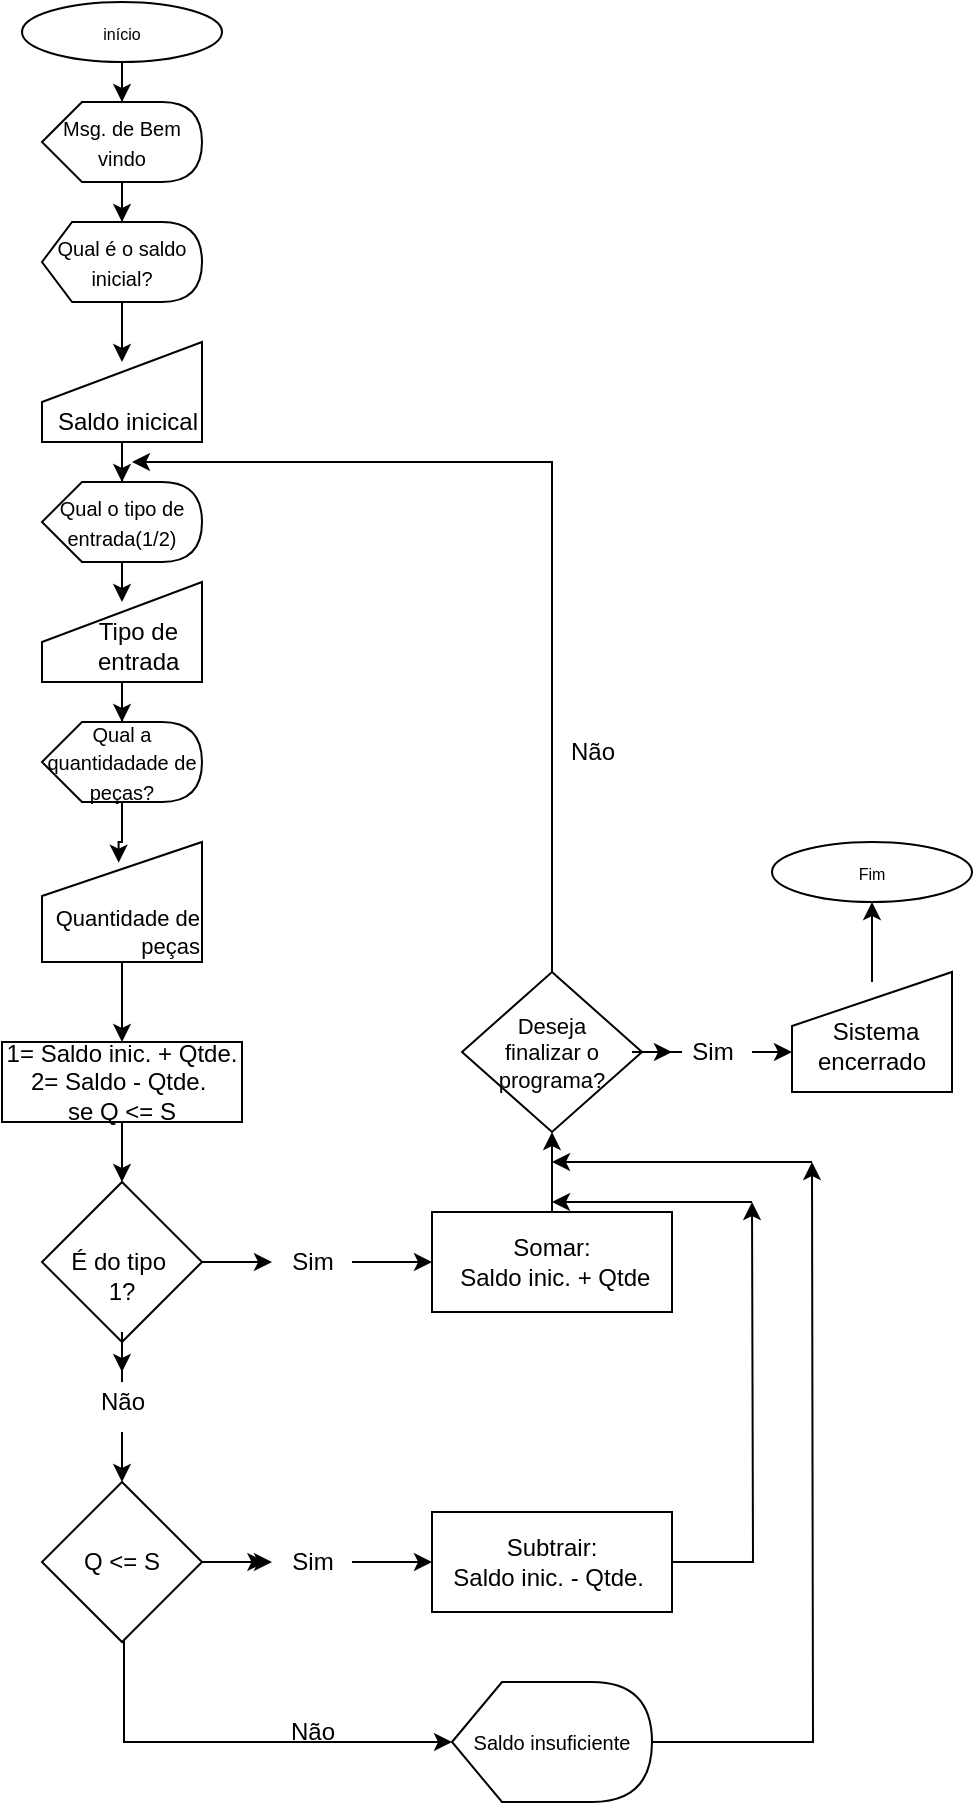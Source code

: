 <mxfile version="21.3.7" type="github">
  <diagram name="Página-1" id="8sU856wzDOoHlOzBl7r8">
    <mxGraphModel dx="794" dy="462" grid="1" gridSize="10" guides="1" tooltips="1" connect="1" arrows="1" fold="1" page="1" pageScale="1" pageWidth="827" pageHeight="1169" math="0" shadow="0">
      <root>
        <mxCell id="0" />
        <mxCell id="1" parent="0" />
        <mxCell id="6tNqzMyHVBPdgjF7WHmt-51" value="" style="edgeStyle=orthogonalEdgeStyle;rounded=0;orthogonalLoop=1;jettySize=auto;html=1;" parent="1" source="6tNqzMyHVBPdgjF7WHmt-1" target="6tNqzMyHVBPdgjF7WHmt-50" edge="1">
          <mxGeometry relative="1" as="geometry" />
        </mxCell>
        <mxCell id="6tNqzMyHVBPdgjF7WHmt-1" value="&lt;font style=&quot;font-size: 8px;&quot;&gt;início&lt;/font&gt;" style="ellipse;whiteSpace=wrap;html=1;" parent="1" vertex="1">
          <mxGeometry x="315" y="20" width="100" height="30" as="geometry" />
        </mxCell>
        <mxCell id="6tNqzMyHVBPdgjF7WHmt-55" value="" style="edgeStyle=orthogonalEdgeStyle;rounded=0;orthogonalLoop=1;jettySize=auto;html=1;" parent="1" source="6tNqzMyHVBPdgjF7WHmt-50" target="6tNqzMyHVBPdgjF7WHmt-54" edge="1">
          <mxGeometry relative="1" as="geometry" />
        </mxCell>
        <mxCell id="6tNqzMyHVBPdgjF7WHmt-50" value="&lt;font style=&quot;font-size: 10px;&quot;&gt;Msg. de Bem vindo&lt;/font&gt;" style="shape=display;whiteSpace=wrap;html=1;align=center;" parent="1" vertex="1">
          <mxGeometry x="325" y="70" width="80" height="40" as="geometry" />
        </mxCell>
        <mxCell id="6tNqzMyHVBPdgjF7WHmt-59" value="" style="edgeStyle=orthogonalEdgeStyle;rounded=0;orthogonalLoop=1;jettySize=auto;html=1;" parent="1" source="6tNqzMyHVBPdgjF7WHmt-52" target="6tNqzMyHVBPdgjF7WHmt-58" edge="1">
          <mxGeometry relative="1" as="geometry" />
        </mxCell>
        <mxCell id="6tNqzMyHVBPdgjF7WHmt-52" value="&lt;div style=&quot;&quot;&gt;&lt;span style=&quot;background-color: initial;&quot;&gt;&lt;br&gt;&lt;/span&gt;&lt;/div&gt;&lt;div style=&quot;&quot;&gt;&lt;span style=&quot;background-color: initial;&quot;&gt;&lt;br&gt;&lt;/span&gt;&lt;/div&gt;&lt;div style=&quot;&quot;&gt;&lt;span style=&quot;background-color: initial;&quot;&gt;Saldo inicical&lt;/span&gt;&lt;br&gt;&lt;/div&gt;" style="shape=manualInput;whiteSpace=wrap;html=1;align=right;" parent="1" vertex="1">
          <mxGeometry x="325" y="190" width="80" height="50" as="geometry" />
        </mxCell>
        <mxCell id="6tNqzMyHVBPdgjF7WHmt-69" value="" style="edgeStyle=orthogonalEdgeStyle;rounded=0;orthogonalLoop=1;jettySize=auto;html=1;" parent="1" source="6tNqzMyHVBPdgjF7WHmt-53" target="6tNqzMyHVBPdgjF7WHmt-68" edge="1">
          <mxGeometry relative="1" as="geometry" />
        </mxCell>
        <mxCell id="6tNqzMyHVBPdgjF7WHmt-53" value="1= Saldo inic. + Qtde.&lt;br&gt;2= Saldo - Qtde.&amp;nbsp;&lt;br&gt;se Q &amp;lt;= S" style="rounded=0;whiteSpace=wrap;html=1;" parent="1" vertex="1">
          <mxGeometry x="305" y="540" width="120" height="40" as="geometry" />
        </mxCell>
        <mxCell id="6tNqzMyHVBPdgjF7WHmt-57" value="" style="edgeStyle=orthogonalEdgeStyle;rounded=0;orthogonalLoop=1;jettySize=auto;html=1;" parent="1" source="6tNqzMyHVBPdgjF7WHmt-54" edge="1">
          <mxGeometry relative="1" as="geometry">
            <mxPoint x="365" y="200" as="targetPoint" />
          </mxGeometry>
        </mxCell>
        <mxCell id="6tNqzMyHVBPdgjF7WHmt-54" value="&lt;font style=&quot;font-size: 10px;&quot;&gt;Qual é o saldo inicial?&lt;/font&gt;" style="shape=display;whiteSpace=wrap;html=1;align=center;size=0.188;" parent="1" vertex="1">
          <mxGeometry x="325" y="130" width="80" height="40" as="geometry" />
        </mxCell>
        <mxCell id="6tNqzMyHVBPdgjF7WHmt-61" value="" style="edgeStyle=orthogonalEdgeStyle;rounded=0;orthogonalLoop=1;jettySize=auto;html=1;" parent="1" source="6tNqzMyHVBPdgjF7WHmt-58" edge="1">
          <mxGeometry relative="1" as="geometry">
            <mxPoint x="365" y="320" as="targetPoint" />
            <Array as="points">
              <mxPoint x="365" y="320" />
              <mxPoint x="365" y="320" />
            </Array>
          </mxGeometry>
        </mxCell>
        <mxCell id="6tNqzMyHVBPdgjF7WHmt-58" value="&lt;font style=&quot;font-size: 10px;&quot;&gt;Qual o tipo de entrada(1/2)&lt;/font&gt;" style="shape=display;whiteSpace=wrap;html=1;align=center;" parent="1" vertex="1">
          <mxGeometry x="325" y="260" width="80" height="40" as="geometry" />
        </mxCell>
        <mxCell id="6tNqzMyHVBPdgjF7WHmt-63" value="" style="edgeStyle=orthogonalEdgeStyle;rounded=0;orthogonalLoop=1;jettySize=auto;html=1;" parent="1" source="6tNqzMyHVBPdgjF7WHmt-60" target="6tNqzMyHVBPdgjF7WHmt-62" edge="1">
          <mxGeometry relative="1" as="geometry" />
        </mxCell>
        <mxCell id="6tNqzMyHVBPdgjF7WHmt-60" value="&lt;div style=&quot;&quot;&gt;&lt;br&gt;&lt;/div&gt;&lt;div style=&quot;&quot;&gt;&lt;span style=&quot;background-color: initial;&quot;&gt;&amp;nbsp; &amp;nbsp; &amp;nbsp; &amp;nbsp; Tipo de&amp;nbsp; &amp;nbsp; &amp;nbsp; &amp;nbsp; &amp;nbsp;entrada&lt;/span&gt;&lt;br&gt;&lt;/div&gt;" style="shape=manualInput;whiteSpace=wrap;html=1;align=center;" parent="1" vertex="1">
          <mxGeometry x="325" y="310" width="80" height="50" as="geometry" />
        </mxCell>
        <mxCell id="6tNqzMyHVBPdgjF7WHmt-66" value="" style="edgeStyle=orthogonalEdgeStyle;rounded=0;orthogonalLoop=1;jettySize=auto;html=1;entryX=0.479;entryY=0.172;entryDx=0;entryDy=0;entryPerimeter=0;" parent="1" source="6tNqzMyHVBPdgjF7WHmt-62" target="6tNqzMyHVBPdgjF7WHmt-64" edge="1">
          <mxGeometry relative="1" as="geometry">
            <Array as="points">
              <mxPoint x="365" y="440" />
            </Array>
          </mxGeometry>
        </mxCell>
        <mxCell id="6tNqzMyHVBPdgjF7WHmt-62" value="&lt;font style=&quot;font-size: 10px;&quot;&gt;Qual a quantidadade de peças?&lt;/font&gt;" style="shape=display;whiteSpace=wrap;html=1;align=center;" parent="1" vertex="1">
          <mxGeometry x="325" y="380" width="80" height="40" as="geometry" />
        </mxCell>
        <mxCell id="6tNqzMyHVBPdgjF7WHmt-67" value="" style="edgeStyle=orthogonalEdgeStyle;rounded=0;orthogonalLoop=1;jettySize=auto;html=1;" parent="1" source="6tNqzMyHVBPdgjF7WHmt-64" target="6tNqzMyHVBPdgjF7WHmt-53" edge="1">
          <mxGeometry relative="1" as="geometry" />
        </mxCell>
        <mxCell id="6tNqzMyHVBPdgjF7WHmt-64" value="&lt;div style=&quot;text-align: right;&quot;&gt;&lt;br&gt;&lt;/div&gt;&lt;div style=&quot;text-align: right;&quot;&gt;&lt;span style=&quot;background-color: initial;&quot;&gt;&lt;font style=&quot;font-size: 11px;&quot;&gt;&lt;br&gt;&lt;/font&gt;&lt;/span&gt;&lt;/div&gt;&lt;div style=&quot;text-align: right;&quot;&gt;&lt;span style=&quot;background-color: initial;&quot;&gt;&lt;font style=&quot;font-size: 11px;&quot;&gt;Quantidade de peças&lt;/font&gt;&lt;/span&gt;&lt;br&gt;&lt;/div&gt;" style="shape=manualInput;whiteSpace=wrap;html=1;align=center;size=27;" parent="1" vertex="1">
          <mxGeometry x="325" y="440" width="80" height="60" as="geometry" />
        </mxCell>
        <mxCell id="6tNqzMyHVBPdgjF7WHmt-71" value="" style="edgeStyle=orthogonalEdgeStyle;rounded=0;orthogonalLoop=1;jettySize=auto;html=1;" parent="1" source="6tNqzMyHVBPdgjF7WHmt-93" target="6tNqzMyHVBPdgjF7WHmt-70" edge="1">
          <mxGeometry relative="1" as="geometry" />
        </mxCell>
        <mxCell id="6tNqzMyHVBPdgjF7WHmt-73" value="" style="edgeStyle=orthogonalEdgeStyle;rounded=0;orthogonalLoop=1;jettySize=auto;html=1;" parent="1" source="6tNqzMyHVBPdgjF7WHmt-92" target="6tNqzMyHVBPdgjF7WHmt-72" edge="1">
          <mxGeometry relative="1" as="geometry" />
        </mxCell>
        <mxCell id="6tNqzMyHVBPdgjF7WHmt-68" value="&lt;br&gt;É do tipo&amp;nbsp;&lt;br&gt;1?" style="rhombus;whiteSpace=wrap;html=1;rounded=0;" parent="1" vertex="1">
          <mxGeometry x="325" y="610" width="80" height="80" as="geometry" />
        </mxCell>
        <mxCell id="6tNqzMyHVBPdgjF7WHmt-75" value="" style="edgeStyle=orthogonalEdgeStyle;rounded=0;orthogonalLoop=1;jettySize=auto;html=1;" parent="1" source="6tNqzMyHVBPdgjF7WHmt-94" target="6tNqzMyHVBPdgjF7WHmt-74" edge="1">
          <mxGeometry relative="1" as="geometry" />
        </mxCell>
        <mxCell id="6tNqzMyHVBPdgjF7WHmt-78" style="edgeStyle=orthogonalEdgeStyle;rounded=0;orthogonalLoop=1;jettySize=auto;html=1;exitX=0.5;exitY=1;exitDx=0;exitDy=0;" parent="1" source="6tNqzMyHVBPdgjF7WHmt-70" target="6tNqzMyHVBPdgjF7WHmt-77" edge="1">
          <mxGeometry relative="1" as="geometry">
            <mxPoint x="365" y="880" as="targetPoint" />
            <Array as="points">
              <mxPoint x="366" y="840" />
              <mxPoint x="366" y="890" />
            </Array>
          </mxGeometry>
        </mxCell>
        <mxCell id="6tNqzMyHVBPdgjF7WHmt-70" value="Q &amp;lt;= S" style="rhombus;whiteSpace=wrap;html=1;rounded=0;" parent="1" vertex="1">
          <mxGeometry x="325" y="760" width="80" height="80" as="geometry" />
        </mxCell>
        <mxCell id="6tNqzMyHVBPdgjF7WHmt-80" value="" style="edgeStyle=orthogonalEdgeStyle;rounded=0;orthogonalLoop=1;jettySize=auto;html=1;" parent="1" source="6tNqzMyHVBPdgjF7WHmt-72" target="6tNqzMyHVBPdgjF7WHmt-79" edge="1">
          <mxGeometry relative="1" as="geometry" />
        </mxCell>
        <mxCell id="6tNqzMyHVBPdgjF7WHmt-72" value="Somar:&lt;br&gt;&amp;nbsp;Saldo inic. + Qtde" style="whiteSpace=wrap;html=1;rounded=0;" parent="1" vertex="1">
          <mxGeometry x="520" y="625" width="120" height="50" as="geometry" />
        </mxCell>
        <mxCell id="6tNqzMyHVBPdgjF7WHmt-83" style="edgeStyle=orthogonalEdgeStyle;rounded=0;orthogonalLoop=1;jettySize=auto;html=1;" parent="1" source="6tNqzMyHVBPdgjF7WHmt-74" edge="1">
          <mxGeometry relative="1" as="geometry">
            <mxPoint x="680" y="620" as="targetPoint" />
          </mxGeometry>
        </mxCell>
        <mxCell id="6tNqzMyHVBPdgjF7WHmt-74" value="Subtrair:&lt;br&gt;Saldo inic. - Qtde.&amp;nbsp;" style="rounded=0;whiteSpace=wrap;html=1;" parent="1" vertex="1">
          <mxGeometry x="520" y="775" width="120" height="50" as="geometry" />
        </mxCell>
        <mxCell id="6tNqzMyHVBPdgjF7WHmt-76" style="edgeStyle=orthogonalEdgeStyle;rounded=0;orthogonalLoop=1;jettySize=auto;html=1;exitX=0.5;exitY=1;exitDx=0;exitDy=0;" parent="1" source="6tNqzMyHVBPdgjF7WHmt-72" target="6tNqzMyHVBPdgjF7WHmt-72" edge="1">
          <mxGeometry relative="1" as="geometry" />
        </mxCell>
        <mxCell id="6tNqzMyHVBPdgjF7WHmt-84" style="edgeStyle=orthogonalEdgeStyle;rounded=0;orthogonalLoop=1;jettySize=auto;html=1;" parent="1" source="6tNqzMyHVBPdgjF7WHmt-77" edge="1">
          <mxGeometry relative="1" as="geometry">
            <mxPoint x="710" y="600" as="targetPoint" />
          </mxGeometry>
        </mxCell>
        <mxCell id="6tNqzMyHVBPdgjF7WHmt-77" value="&lt;font style=&quot;font-size: 10px;&quot;&gt;Saldo insuficiente&lt;/font&gt;" style="shape=display;whiteSpace=wrap;html=1;align=center;" parent="1" vertex="1">
          <mxGeometry x="530" y="860" width="100" height="60" as="geometry" />
        </mxCell>
        <mxCell id="6tNqzMyHVBPdgjF7WHmt-88" style="edgeStyle=orthogonalEdgeStyle;rounded=0;orthogonalLoop=1;jettySize=auto;html=1;" parent="1" source="6tNqzMyHVBPdgjF7WHmt-79" edge="1">
          <mxGeometry relative="1" as="geometry">
            <mxPoint x="370" y="250" as="targetPoint" />
            <Array as="points">
              <mxPoint x="580" y="250" />
            </Array>
          </mxGeometry>
        </mxCell>
        <mxCell id="6tNqzMyHVBPdgjF7WHmt-89" value="" style="edgeStyle=orthogonalEdgeStyle;rounded=0;orthogonalLoop=1;jettySize=auto;html=1;" parent="1" source="6tNqzMyHVBPdgjF7WHmt-100" target="6tNqzMyHVBPdgjF7WHmt-82" edge="1">
          <mxGeometry relative="1" as="geometry">
            <Array as="points">
              <mxPoint x="670" y="545" />
              <mxPoint x="670" y="545" />
            </Array>
          </mxGeometry>
        </mxCell>
        <mxCell id="6tNqzMyHVBPdgjF7WHmt-79" value="&lt;font style=&quot;font-size: 11px;&quot;&gt;Deseja&lt;br&gt;&lt;div style=&quot;&quot;&gt;&lt;span style=&quot;background-color: initial;&quot;&gt;finalizar o&lt;/span&gt;&lt;/div&gt;programa?&lt;/font&gt;" style="rhombus;whiteSpace=wrap;html=1;rounded=0;align=center;" parent="1" vertex="1">
          <mxGeometry x="535" y="505" width="90" height="80" as="geometry" />
        </mxCell>
        <mxCell id="6tNqzMyHVBPdgjF7WHmt-91" value="" style="edgeStyle=orthogonalEdgeStyle;rounded=0;orthogonalLoop=1;jettySize=auto;html=1;" parent="1" target="6tNqzMyHVBPdgjF7WHmt-90" edge="1">
          <mxGeometry relative="1" as="geometry">
            <mxPoint x="740" y="510" as="sourcePoint" />
            <Array as="points">
              <mxPoint x="740" y="510" />
            </Array>
          </mxGeometry>
        </mxCell>
        <mxCell id="6tNqzMyHVBPdgjF7WHmt-82" value="&lt;div style=&quot;text-align: right;&quot;&gt;&lt;br&gt;&lt;/div&gt;&lt;div style=&quot;text-align: right;&quot;&gt;Sistema&amp;nbsp;&lt;/div&gt;&lt;div style=&quot;text-align: right;&quot;&gt;encerrado&lt;/div&gt;" style="shape=manualInput;whiteSpace=wrap;html=1;align=center;size=27;" parent="1" vertex="1">
          <mxGeometry x="700" y="505" width="80" height="60" as="geometry" />
        </mxCell>
        <mxCell id="6tNqzMyHVBPdgjF7WHmt-85" value="" style="endArrow=classic;html=1;rounded=0;" parent="1" edge="1">
          <mxGeometry width="50" height="50" relative="1" as="geometry">
            <mxPoint x="680" y="620" as="sourcePoint" />
            <mxPoint x="580" y="620" as="targetPoint" />
            <Array as="points" />
          </mxGeometry>
        </mxCell>
        <mxCell id="6tNqzMyHVBPdgjF7WHmt-86" value="" style="endArrow=classic;html=1;rounded=0;" parent="1" edge="1">
          <mxGeometry width="50" height="50" relative="1" as="geometry">
            <mxPoint x="710" y="600" as="sourcePoint" />
            <mxPoint x="580" y="600" as="targetPoint" />
          </mxGeometry>
        </mxCell>
        <mxCell id="6tNqzMyHVBPdgjF7WHmt-90" value="&lt;font style=&quot;font-size: 8px;&quot;&gt;Fim&lt;/font&gt;" style="ellipse;whiteSpace=wrap;html=1;" parent="1" vertex="1">
          <mxGeometry x="690" y="440" width="100" height="30" as="geometry" />
        </mxCell>
        <mxCell id="6tNqzMyHVBPdgjF7WHmt-95" value="" style="edgeStyle=orthogonalEdgeStyle;rounded=0;orthogonalLoop=1;jettySize=auto;html=1;" parent="1" source="6tNqzMyHVBPdgjF7WHmt-70" target="6tNqzMyHVBPdgjF7WHmt-94" edge="1">
          <mxGeometry relative="1" as="geometry">
            <mxPoint x="405" y="760" as="sourcePoint" />
            <mxPoint x="520" y="760" as="targetPoint" />
            <Array as="points">
              <mxPoint x="440" y="800" />
              <mxPoint x="440" y="800" />
            </Array>
          </mxGeometry>
        </mxCell>
        <mxCell id="6tNqzMyHVBPdgjF7WHmt-94" value="Sim" style="text;html=1;align=center;verticalAlign=middle;resizable=0;points=[];autosize=1;strokeColor=none;fillColor=none;" parent="1" vertex="1">
          <mxGeometry x="440" y="785" width="40" height="30" as="geometry" />
        </mxCell>
        <mxCell id="6tNqzMyHVBPdgjF7WHmt-96" value="" style="edgeStyle=orthogonalEdgeStyle;rounded=0;orthogonalLoop=1;jettySize=auto;html=1;" parent="1" source="6tNqzMyHVBPdgjF7WHmt-68" target="6tNqzMyHVBPdgjF7WHmt-92" edge="1">
          <mxGeometry relative="1" as="geometry">
            <mxPoint x="405" y="650" as="sourcePoint" />
            <mxPoint x="520" y="650" as="targetPoint" />
          </mxGeometry>
        </mxCell>
        <mxCell id="6tNqzMyHVBPdgjF7WHmt-92" value="Sim" style="text;html=1;align=center;verticalAlign=middle;resizable=0;points=[];autosize=1;strokeColor=none;fillColor=none;" parent="1" vertex="1">
          <mxGeometry x="440" y="635" width="40" height="30" as="geometry" />
        </mxCell>
        <mxCell id="6tNqzMyHVBPdgjF7WHmt-97" value="" style="edgeStyle=orthogonalEdgeStyle;rounded=0;orthogonalLoop=1;jettySize=auto;html=1;" parent="1" source="6tNqzMyHVBPdgjF7WHmt-68" target="6tNqzMyHVBPdgjF7WHmt-93" edge="1">
          <mxGeometry relative="1" as="geometry">
            <mxPoint x="365" y="690" as="sourcePoint" />
            <mxPoint x="365" y="760" as="targetPoint" />
          </mxGeometry>
        </mxCell>
        <mxCell id="6tNqzMyHVBPdgjF7WHmt-93" value="Não" style="text;html=1;align=center;verticalAlign=middle;resizable=0;points=[];autosize=1;strokeColor=none;fillColor=none;" parent="1" vertex="1">
          <mxGeometry x="340" y="705" width="50" height="30" as="geometry" />
        </mxCell>
        <mxCell id="6tNqzMyHVBPdgjF7WHmt-99" value="" style="edgeStyle=orthogonalEdgeStyle;rounded=0;orthogonalLoop=1;jettySize=auto;html=1;entryX=-0.083;entryY=0.533;entryDx=0;entryDy=0;entryPerimeter=0;" parent="1" source="6tNqzMyHVBPdgjF7WHmt-70" target="6tNqzMyHVBPdgjF7WHmt-94" edge="1">
          <mxGeometry relative="1" as="geometry">
            <mxPoint x="530" y="890" as="targetPoint" />
            <mxPoint x="366" y="839" as="sourcePoint" />
            <Array as="points">
              <mxPoint x="437" y="800" />
            </Array>
          </mxGeometry>
        </mxCell>
        <mxCell id="6tNqzMyHVBPdgjF7WHmt-98" value="Não" style="text;html=1;align=center;verticalAlign=middle;resizable=0;points=[];autosize=1;strokeColor=none;fillColor=none;" parent="1" vertex="1">
          <mxGeometry x="435" y="870" width="50" height="30" as="geometry" />
        </mxCell>
        <mxCell id="6tNqzMyHVBPdgjF7WHmt-101" value="" style="edgeStyle=orthogonalEdgeStyle;rounded=0;orthogonalLoop=1;jettySize=auto;html=1;" parent="1" source="6tNqzMyHVBPdgjF7WHmt-79" target="6tNqzMyHVBPdgjF7WHmt-100" edge="1">
          <mxGeometry relative="1" as="geometry">
            <mxPoint x="625" y="545" as="sourcePoint" />
            <mxPoint x="680" y="545" as="targetPoint" />
            <Array as="points" />
          </mxGeometry>
        </mxCell>
        <mxCell id="6tNqzMyHVBPdgjF7WHmt-100" value="Sim" style="text;html=1;align=center;verticalAlign=middle;resizable=0;points=[];autosize=1;strokeColor=none;fillColor=none;" parent="1" vertex="1">
          <mxGeometry x="640" y="530" width="40" height="30" as="geometry" />
        </mxCell>
        <mxCell id="6tNqzMyHVBPdgjF7WHmt-102" value="Não" style="text;html=1;align=center;verticalAlign=middle;resizable=0;points=[];autosize=1;strokeColor=none;fillColor=none;" parent="1" vertex="1">
          <mxGeometry x="575" y="380" width="50" height="30" as="geometry" />
        </mxCell>
      </root>
    </mxGraphModel>
  </diagram>
</mxfile>
